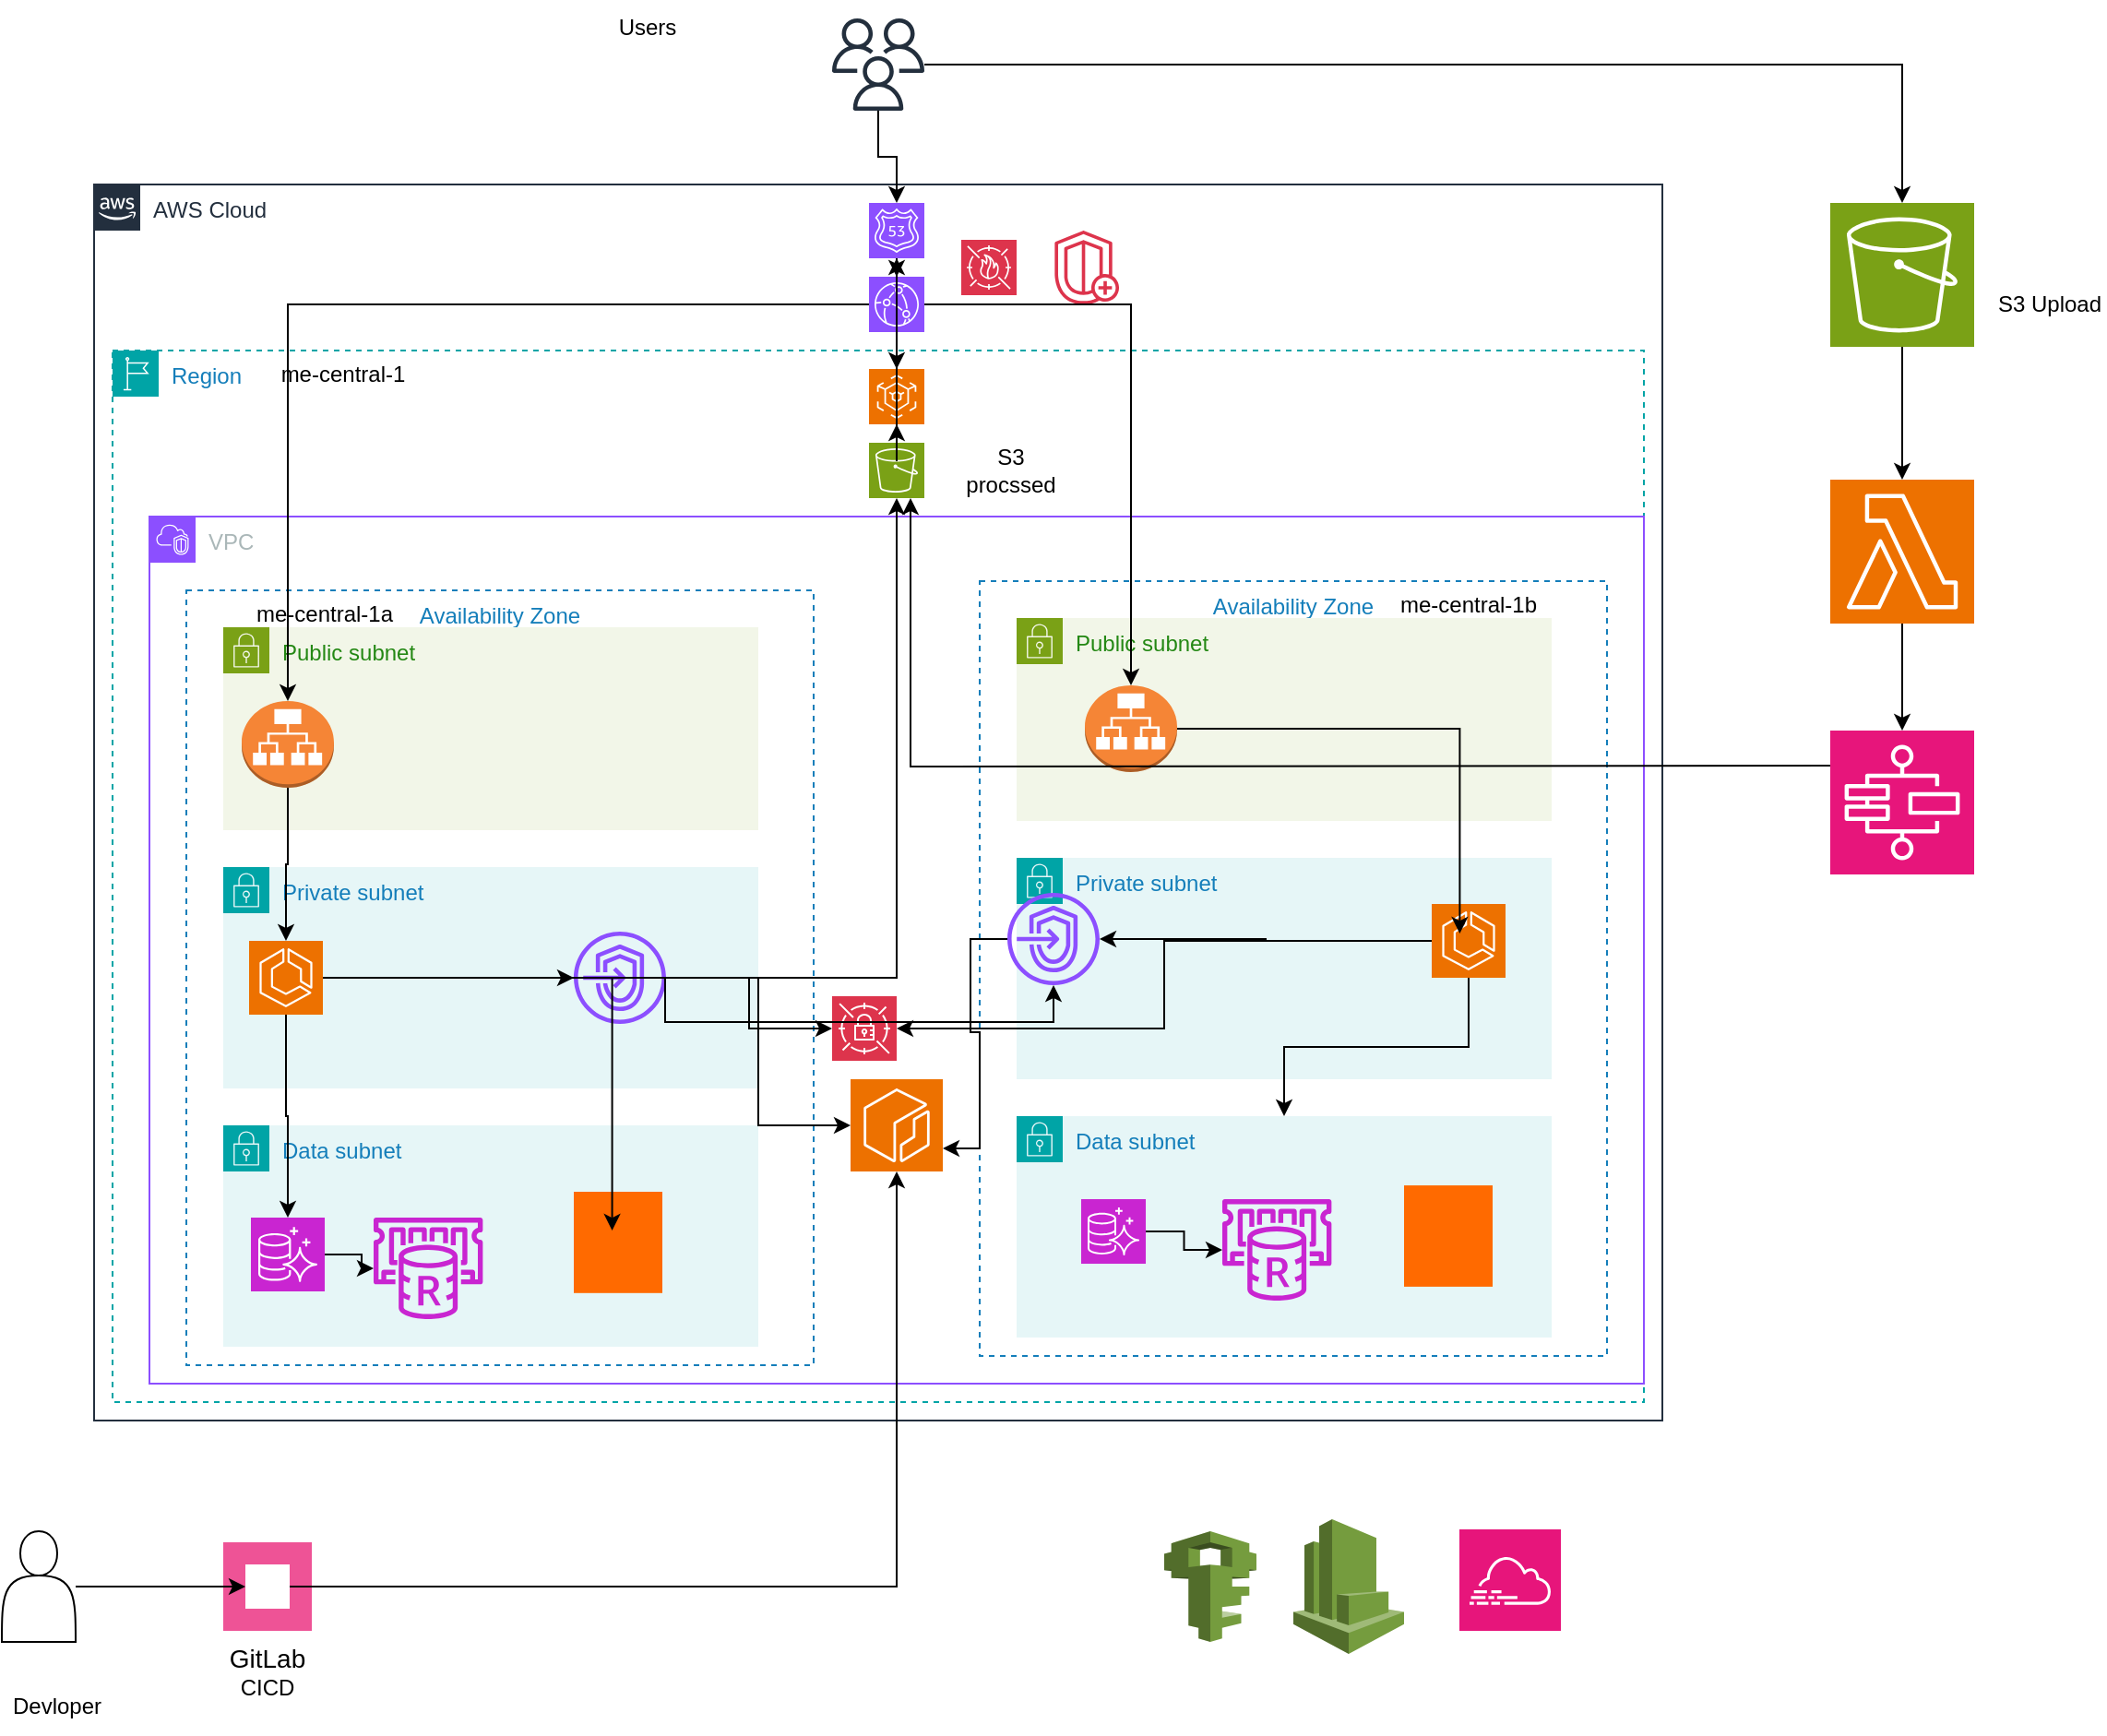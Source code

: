 <mxfile version="28.2.8">
  <diagram name="Page-1" id="UpN81aDYYnN6eFubDAG2">
    <mxGraphModel dx="1464" dy="1813" grid="1" gridSize="10" guides="1" tooltips="1" connect="1" arrows="1" fold="1" page="1" pageScale="1" pageWidth="827" pageHeight="1169" math="0" shadow="0">
      <root>
        <mxCell id="0" />
        <mxCell id="1" parent="0" />
        <mxCell id="J9b9ffw1byCQ_syawlXo-1" value="AWS Cloud" style="points=[[0,0],[0.25,0],[0.5,0],[0.75,0],[1,0],[1,0.25],[1,0.5],[1,0.75],[1,1],[0.75,1],[0.5,1],[0.25,1],[0,1],[0,0.75],[0,0.5],[0,0.25]];outlineConnect=0;gradientColor=none;html=1;whiteSpace=wrap;fontSize=12;fontStyle=0;container=1;pointerEvents=0;collapsible=0;recursiveResize=0;shape=mxgraph.aws4.group;grIcon=mxgraph.aws4.group_aws_cloud_alt;strokeColor=#232F3E;fillColor=none;verticalAlign=top;align=left;spacingLeft=30;fontColor=#232F3E;dashed=0;" parent="1" vertex="1">
          <mxGeometry x="300" y="-330" width="850" height="670" as="geometry" />
        </mxCell>
        <mxCell id="J9b9ffw1byCQ_syawlXo-26" value="Region" style="points=[[0,0],[0.25,0],[0.5,0],[0.75,0],[1,0],[1,0.25],[1,0.5],[1,0.75],[1,1],[0.75,1],[0.5,1],[0.25,1],[0,1],[0,0.75],[0,0.5],[0,0.25]];outlineConnect=0;gradientColor=none;html=1;whiteSpace=wrap;fontSize=12;fontStyle=0;container=1;pointerEvents=0;collapsible=0;recursiveResize=0;shape=mxgraph.aws4.group;grIcon=mxgraph.aws4.group_region;strokeColor=#00A4A6;fillColor=none;verticalAlign=top;align=left;spacingLeft=30;fontColor=#147EBA;dashed=1;" parent="J9b9ffw1byCQ_syawlXo-1" vertex="1">
          <mxGeometry x="10" y="90" width="830" height="570" as="geometry" />
        </mxCell>
        <mxCell id="J9b9ffw1byCQ_syawlXo-59" value="me-central-1&lt;div&gt;&lt;br&gt;&lt;/div&gt;" style="text;html=1;whiteSpace=wrap;strokeColor=none;fillColor=none;align=center;verticalAlign=middle;rounded=0;" parent="J9b9ffw1byCQ_syawlXo-26" vertex="1">
          <mxGeometry x="70" y="10" width="110" height="20" as="geometry" />
        </mxCell>
        <mxCell id="RQcEq1DR51hOP8zT2-xa-84" value="S3 procssed" style="text;html=1;whiteSpace=wrap;strokeColor=none;fillColor=none;align=center;verticalAlign=middle;rounded=0;" vertex="1" parent="J9b9ffw1byCQ_syawlXo-26">
          <mxGeometry x="457" y="50" width="60" height="30" as="geometry" />
        </mxCell>
        <mxCell id="RQcEq1DR51hOP8zT2-xa-17" value="VPC" style="points=[[0,0],[0.25,0],[0.5,0],[0.75,0],[1,0],[1,0.25],[1,0.5],[1,0.75],[1,1],[0.75,1],[0.5,1],[0.25,1],[0,1],[0,0.75],[0,0.5],[0,0.25]];outlineConnect=0;gradientColor=none;html=1;whiteSpace=wrap;fontSize=12;fontStyle=0;container=1;pointerEvents=0;collapsible=0;recursiveResize=0;shape=mxgraph.aws4.group;grIcon=mxgraph.aws4.group_vpc2;strokeColor=#8C4FFF;fillColor=none;verticalAlign=top;align=left;spacingLeft=30;fontColor=#AAB7B8;dashed=0;" vertex="1" parent="J9b9ffw1byCQ_syawlXo-26">
          <mxGeometry x="20" y="90" width="810" height="470" as="geometry" />
        </mxCell>
        <mxCell id="RQcEq1DR51hOP8zT2-xa-3" value="Availability Zone" style="fillColor=none;strokeColor=#147EBA;dashed=1;verticalAlign=top;fontStyle=0;fontColor=#147EBA;whiteSpace=wrap;html=1;" vertex="1" parent="RQcEq1DR51hOP8zT2-xa-17">
          <mxGeometry x="20" y="40" width="340" height="420" as="geometry" />
        </mxCell>
        <mxCell id="RQcEq1DR51hOP8zT2-xa-5" value="me-central-1a&lt;div&gt;&lt;br&gt;&lt;/div&gt;" style="text;html=1;whiteSpace=wrap;strokeColor=none;fillColor=none;align=center;verticalAlign=middle;rounded=0;" vertex="1" parent="RQcEq1DR51hOP8zT2-xa-17">
          <mxGeometry x="40" y="50" width="110" height="20" as="geometry" />
        </mxCell>
        <mxCell id="RQcEq1DR51hOP8zT2-xa-8" value="Private subnet" style="points=[[0,0],[0.25,0],[0.5,0],[0.75,0],[1,0],[1,0.25],[1,0.5],[1,0.75],[1,1],[0.75,1],[0.5,1],[0.25,1],[0,1],[0,0.75],[0,0.5],[0,0.25]];outlineConnect=0;gradientColor=none;html=1;whiteSpace=wrap;fontSize=12;fontStyle=0;container=1;pointerEvents=0;collapsible=0;recursiveResize=0;shape=mxgraph.aws4.group;grIcon=mxgraph.aws4.group_security_group;grStroke=0;strokeColor=#00A4A6;fillColor=#E6F6F7;verticalAlign=top;align=left;spacingLeft=30;fontColor=#147EBA;dashed=0;" vertex="1" parent="RQcEq1DR51hOP8zT2-xa-17">
          <mxGeometry x="40" y="190" width="290" height="120" as="geometry" />
        </mxCell>
        <mxCell id="RQcEq1DR51hOP8zT2-xa-34" value="" style="sketch=0;points=[[0,0,0],[0.25,0,0],[0.5,0,0],[0.75,0,0],[1,0,0],[0,1,0],[0.25,1,0],[0.5,1,0],[0.75,1,0],[1,1,0],[0,0.25,0],[0,0.5,0],[0,0.75,0],[1,0.25,0],[1,0.5,0],[1,0.75,0]];outlineConnect=0;fontColor=#232F3E;fillColor=#ED7100;strokeColor=#ffffff;dashed=0;verticalLabelPosition=bottom;verticalAlign=top;align=center;html=1;fontSize=12;fontStyle=0;aspect=fixed;shape=mxgraph.aws4.resourceIcon;resIcon=mxgraph.aws4.ecs;" vertex="1" parent="RQcEq1DR51hOP8zT2-xa-8">
          <mxGeometry x="14" y="40" width="40" height="40" as="geometry" />
        </mxCell>
        <mxCell id="RQcEq1DR51hOP8zT2-xa-7" value="Public subnet" style="points=[[0,0],[0.25,0],[0.5,0],[0.75,0],[1,0],[1,0.25],[1,0.5],[1,0.75],[1,1],[0.75,1],[0.5,1],[0.25,1],[0,1],[0,0.75],[0,0.5],[0,0.25]];outlineConnect=0;gradientColor=none;html=1;whiteSpace=wrap;fontSize=12;fontStyle=0;container=1;pointerEvents=0;collapsible=0;recursiveResize=0;shape=mxgraph.aws4.group;grIcon=mxgraph.aws4.group_security_group;grStroke=0;strokeColor=#7AA116;fillColor=#F2F6E8;verticalAlign=top;align=left;spacingLeft=30;fontColor=#248814;dashed=0;" vertex="1" parent="RQcEq1DR51hOP8zT2-xa-17">
          <mxGeometry x="40" y="60" width="290" height="110" as="geometry" />
        </mxCell>
        <mxCell id="RQcEq1DR51hOP8zT2-xa-10" value="Data subnet&lt;div&gt;&lt;br&gt;&lt;/div&gt;" style="points=[[0,0],[0.25,0],[0.5,0],[0.75,0],[1,0],[1,0.25],[1,0.5],[1,0.75],[1,1],[0.75,1],[0.5,1],[0.25,1],[0,1],[0,0.75],[0,0.5],[0,0.25]];outlineConnect=0;gradientColor=none;html=1;whiteSpace=wrap;fontSize=12;fontStyle=0;container=1;pointerEvents=0;collapsible=0;recursiveResize=0;shape=mxgraph.aws4.group;grIcon=mxgraph.aws4.group_security_group;grStroke=0;strokeColor=#00A4A6;fillColor=#E6F6F7;verticalAlign=top;align=left;spacingLeft=30;fontColor=#147EBA;dashed=0;" vertex="1" parent="RQcEq1DR51hOP8zT2-xa-17">
          <mxGeometry x="40" y="330" width="290" height="120" as="geometry" />
        </mxCell>
        <mxCell id="RQcEq1DR51hOP8zT2-xa-38" value="" style="sketch=0;points=[[0,0,0],[0.25,0,0],[0.5,0,0],[0.75,0,0],[1,0,0],[0,1,0],[0.25,1,0],[0.5,1,0],[0.75,1,0],[1,1,0],[0,0.25,0],[0,0.5,0],[0,0.75,0],[1,0.25,0],[1,0.5,0],[1,0.75,0]];outlineConnect=0;fontColor=#232F3E;fillColor=#C925D1;strokeColor=#ffffff;dashed=0;verticalLabelPosition=bottom;verticalAlign=top;align=center;html=1;fontSize=12;fontStyle=0;aspect=fixed;shape=mxgraph.aws4.resourceIcon;resIcon=mxgraph.aws4.aurora;" vertex="1" parent="RQcEq1DR51hOP8zT2-xa-10">
          <mxGeometry x="15" y="50" width="40" height="40" as="geometry" />
        </mxCell>
        <mxCell id="RQcEq1DR51hOP8zT2-xa-66" value="" style="points=[];aspect=fixed;html=1;align=center;shadow=0;dashed=0;fillColor=#FF6A00;strokeColor=none;shape=mxgraph.alibaba_cloud.clickhouse;" vertex="1" parent="RQcEq1DR51hOP8zT2-xa-10">
          <mxGeometry x="190" y="36" width="48" height="54.9" as="geometry" />
        </mxCell>
        <mxCell id="RQcEq1DR51hOP8zT2-xa-6" value="me-central-1b&lt;div&gt;&lt;br&gt;&lt;/div&gt;" style="text;html=1;whiteSpace=wrap;strokeColor=none;fillColor=none;align=center;verticalAlign=middle;rounded=0;" vertex="1" parent="RQcEq1DR51hOP8zT2-xa-17">
          <mxGeometry x="660" y="45" width="110" height="20" as="geometry" />
        </mxCell>
        <mxCell id="RQcEq1DR51hOP8zT2-xa-11" value="Availability Zone" style="fillColor=none;strokeColor=#147EBA;dashed=1;verticalAlign=top;fontStyle=0;fontColor=#147EBA;whiteSpace=wrap;html=1;" vertex="1" parent="RQcEq1DR51hOP8zT2-xa-17">
          <mxGeometry x="450" y="35" width="340" height="420" as="geometry" />
        </mxCell>
        <mxCell id="RQcEq1DR51hOP8zT2-xa-12" value="&lt;div&gt;&lt;br&gt;&lt;/div&gt;" style="text;html=1;whiteSpace=wrap;strokeColor=none;fillColor=none;align=center;verticalAlign=middle;rounded=0;" vertex="1" parent="RQcEq1DR51hOP8zT2-xa-17">
          <mxGeometry x="470" y="45" width="110" height="20" as="geometry" />
        </mxCell>
        <mxCell id="RQcEq1DR51hOP8zT2-xa-13" value="Private subnet" style="points=[[0,0],[0.25,0],[0.5,0],[0.75,0],[1,0],[1,0.25],[1,0.5],[1,0.75],[1,1],[0.75,1],[0.5,1],[0.25,1],[0,1],[0,0.75],[0,0.5],[0,0.25]];outlineConnect=0;gradientColor=none;html=1;whiteSpace=wrap;fontSize=12;fontStyle=0;container=1;pointerEvents=0;collapsible=0;recursiveResize=0;shape=mxgraph.aws4.group;grIcon=mxgraph.aws4.group_security_group;grStroke=0;strokeColor=#00A4A6;fillColor=#E6F6F7;verticalAlign=top;align=left;spacingLeft=30;fontColor=#147EBA;dashed=0;" vertex="1" parent="RQcEq1DR51hOP8zT2-xa-17">
          <mxGeometry x="470" y="185" width="290" height="120" as="geometry" />
        </mxCell>
        <mxCell id="RQcEq1DR51hOP8zT2-xa-90" value="" style="sketch=0;points=[[0,0,0],[0.25,0,0],[0.5,0,0],[0.75,0,0],[1,0,0],[0,1,0],[0.25,1,0],[0.5,1,0],[0.75,1,0],[1,1,0],[0,0.25,0],[0,0.5,0],[0,0.75,0],[1,0.25,0],[1,0.5,0],[1,0.75,0]];outlineConnect=0;fontColor=#232F3E;fillColor=#ED7100;strokeColor=#ffffff;dashed=0;verticalLabelPosition=bottom;verticalAlign=top;align=center;html=1;fontSize=12;fontStyle=0;aspect=fixed;shape=mxgraph.aws4.resourceIcon;resIcon=mxgraph.aws4.ecs;" vertex="1" parent="RQcEq1DR51hOP8zT2-xa-13">
          <mxGeometry x="225" y="25" width="40" height="40" as="geometry" />
        </mxCell>
        <mxCell id="RQcEq1DR51hOP8zT2-xa-14" value="Public subnet" style="points=[[0,0],[0.25,0],[0.5,0],[0.75,0],[1,0],[1,0.25],[1,0.5],[1,0.75],[1,1],[0.75,1],[0.5,1],[0.25,1],[0,1],[0,0.75],[0,0.5],[0,0.25]];outlineConnect=0;gradientColor=none;html=1;whiteSpace=wrap;fontSize=12;fontStyle=0;container=1;pointerEvents=0;collapsible=0;recursiveResize=0;shape=mxgraph.aws4.group;grIcon=mxgraph.aws4.group_security_group;grStroke=0;strokeColor=#7AA116;fillColor=#F2F6E8;verticalAlign=top;align=left;spacingLeft=30;fontColor=#248814;dashed=0;" vertex="1" parent="RQcEq1DR51hOP8zT2-xa-17">
          <mxGeometry x="470" y="55" width="290" height="110" as="geometry" />
        </mxCell>
        <mxCell id="RQcEq1DR51hOP8zT2-xa-15" value="Data subnet&lt;div&gt;&lt;br&gt;&lt;/div&gt;" style="points=[[0,0],[0.25,0],[0.5,0],[0.75,0],[1,0],[1,0.25],[1,0.5],[1,0.75],[1,1],[0.75,1],[0.5,1],[0.25,1],[0,1],[0,0.75],[0,0.5],[0,0.25]];outlineConnect=0;gradientColor=none;html=1;whiteSpace=wrap;fontSize=12;fontStyle=0;container=1;pointerEvents=0;collapsible=0;recursiveResize=0;shape=mxgraph.aws4.group;grIcon=mxgraph.aws4.group_security_group;grStroke=0;strokeColor=#00A4A6;fillColor=#E6F6F7;verticalAlign=top;align=left;spacingLeft=30;fontColor=#147EBA;dashed=0;" vertex="1" parent="RQcEq1DR51hOP8zT2-xa-17">
          <mxGeometry x="470" y="325" width="290" height="120" as="geometry" />
        </mxCell>
        <mxCell id="RQcEq1DR51hOP8zT2-xa-91" value="" style="sketch=0;points=[[0,0,0],[0.25,0,0],[0.5,0,0],[0.75,0,0],[1,0,0],[0,1,0],[0.25,1,0],[0.5,1,0],[0.75,1,0],[1,1,0],[0,0.25,0],[0,0.5,0],[0,0.75,0],[1,0.25,0],[1,0.5,0],[1,0.75,0]];outlineConnect=0;fontColor=#232F3E;fillColor=#C925D1;strokeColor=#ffffff;dashed=0;verticalLabelPosition=bottom;verticalAlign=top;align=center;html=1;fontSize=12;fontStyle=0;aspect=fixed;shape=mxgraph.aws4.resourceIcon;resIcon=mxgraph.aws4.aurora;" vertex="1" parent="RQcEq1DR51hOP8zT2-xa-15">
          <mxGeometry x="35" y="45" width="35" height="35" as="geometry" />
        </mxCell>
        <mxCell id="RQcEq1DR51hOP8zT2-xa-93" value="" style="points=[];aspect=fixed;html=1;align=center;shadow=0;dashed=0;fillColor=#FF6A00;strokeColor=none;shape=mxgraph.alibaba_cloud.clickhouse;" vertex="1" parent="RQcEq1DR51hOP8zT2-xa-15">
          <mxGeometry x="210" y="37.55" width="48" height="54.9" as="geometry" />
        </mxCell>
        <mxCell id="RQcEq1DR51hOP8zT2-xa-37" value="" style="outlineConnect=0;dashed=0;verticalLabelPosition=bottom;verticalAlign=top;align=center;html=1;shape=mxgraph.aws3.application_load_balancer;fillColor=#F58536;gradientColor=none;" vertex="1" parent="RQcEq1DR51hOP8zT2-xa-17">
          <mxGeometry x="50" y="100" width="50" height="47" as="geometry" />
        </mxCell>
        <mxCell id="RQcEq1DR51hOP8zT2-xa-44" style="edgeStyle=orthogonalEdgeStyle;rounded=0;orthogonalLoop=1;jettySize=auto;html=1;entryX=0.5;entryY=0;entryDx=0;entryDy=0;entryPerimeter=0;" edge="1" parent="RQcEq1DR51hOP8zT2-xa-17" source="RQcEq1DR51hOP8zT2-xa-37" target="RQcEq1DR51hOP8zT2-xa-34">
          <mxGeometry relative="1" as="geometry" />
        </mxCell>
        <mxCell id="RQcEq1DR51hOP8zT2-xa-103" style="edgeStyle=orthogonalEdgeStyle;rounded=0;orthogonalLoop=1;jettySize=auto;html=1;" edge="1" parent="RQcEq1DR51hOP8zT2-xa-17" source="RQcEq1DR51hOP8zT2-xa-45" target="RQcEq1DR51hOP8zT2-xa-76">
          <mxGeometry relative="1" as="geometry" />
        </mxCell>
        <mxCell id="RQcEq1DR51hOP8zT2-xa-45" value="" style="sketch=0;outlineConnect=0;fontColor=#232F3E;gradientColor=none;fillColor=#8C4FFF;strokeColor=none;dashed=0;verticalLabelPosition=bottom;verticalAlign=top;align=center;html=1;fontSize=12;fontStyle=0;aspect=fixed;pointerEvents=1;shape=mxgraph.aws4.endpoints;" vertex="1" parent="RQcEq1DR51hOP8zT2-xa-17">
          <mxGeometry x="230" y="225" width="50" height="50" as="geometry" />
        </mxCell>
        <mxCell id="RQcEq1DR51hOP8zT2-xa-46" value="" style="edgeStyle=orthogonalEdgeStyle;rounded=0;orthogonalLoop=1;jettySize=auto;html=1;" edge="1" parent="RQcEq1DR51hOP8zT2-xa-17" source="RQcEq1DR51hOP8zT2-xa-34" target="RQcEq1DR51hOP8zT2-xa-38">
          <mxGeometry relative="1" as="geometry" />
        </mxCell>
        <mxCell id="RQcEq1DR51hOP8zT2-xa-47" style="edgeStyle=orthogonalEdgeStyle;rounded=0;orthogonalLoop=1;jettySize=auto;html=1;" edge="1" parent="RQcEq1DR51hOP8zT2-xa-17" source="RQcEq1DR51hOP8zT2-xa-34" target="RQcEq1DR51hOP8zT2-xa-45">
          <mxGeometry relative="1" as="geometry" />
        </mxCell>
        <mxCell id="RQcEq1DR51hOP8zT2-xa-63" value="" style="sketch=0;points=[[0,0,0],[0.25,0,0],[0.5,0,0],[0.75,0,0],[1,0,0],[0,1,0],[0.25,1,0],[0.5,1,0],[0.75,1,0],[1,1,0],[0,0.25,0],[0,0.5,0],[0,0.75,0],[1,0.25,0],[1,0.5,0],[1,0.75,0]];outlineConnect=0;fontColor=#232F3E;fillColor=#ED7100;strokeColor=#ffffff;dashed=0;verticalLabelPosition=bottom;verticalAlign=top;align=center;html=1;fontSize=12;fontStyle=0;aspect=fixed;shape=mxgraph.aws4.resourceIcon;resIcon=mxgraph.aws4.ecr;" vertex="1" parent="RQcEq1DR51hOP8zT2-xa-17">
          <mxGeometry x="380" y="305" width="50" height="50" as="geometry" />
        </mxCell>
        <mxCell id="RQcEq1DR51hOP8zT2-xa-64" style="edgeStyle=orthogonalEdgeStyle;rounded=0;orthogonalLoop=1;jettySize=auto;html=1;entryX=0;entryY=0.5;entryDx=0;entryDy=0;entryPerimeter=0;" edge="1" parent="RQcEq1DR51hOP8zT2-xa-17" source="RQcEq1DR51hOP8zT2-xa-45" target="RQcEq1DR51hOP8zT2-xa-63">
          <mxGeometry relative="1" as="geometry" />
        </mxCell>
        <mxCell id="RQcEq1DR51hOP8zT2-xa-65" value="" style="sketch=0;outlineConnect=0;fontColor=#232F3E;gradientColor=none;fillColor=#C925D1;strokeColor=none;dashed=0;verticalLabelPosition=bottom;verticalAlign=top;align=center;html=1;fontSize=12;fontStyle=0;aspect=fixed;pointerEvents=1;shape=mxgraph.aws4.elasticache_for_redis;" vertex="1" parent="RQcEq1DR51hOP8zT2-xa-17">
          <mxGeometry x="120" y="380" width="62.17" height="55" as="geometry" />
        </mxCell>
        <mxCell id="RQcEq1DR51hOP8zT2-xa-76" value="" style="sketch=0;points=[[0,0,0],[0.25,0,0],[0.5,0,0],[0.75,0,0],[1,0,0],[0,1,0],[0.25,1,0],[0.5,1,0],[0.75,1,0],[1,1,0],[0,0.25,0],[0,0.5,0],[0,0.75,0],[1,0.25,0],[1,0.5,0],[1,0.75,0]];outlineConnect=0;fontColor=#232F3E;fillColor=#DD344C;strokeColor=#ffffff;dashed=0;verticalLabelPosition=bottom;verticalAlign=top;align=center;html=1;fontSize=12;fontStyle=0;aspect=fixed;shape=mxgraph.aws4.resourceIcon;resIcon=mxgraph.aws4.secrets_manager;" vertex="1" parent="RQcEq1DR51hOP8zT2-xa-17">
          <mxGeometry x="370" y="260" width="35" height="35" as="geometry" />
        </mxCell>
        <mxCell id="RQcEq1DR51hOP8zT2-xa-89" value="" style="outlineConnect=0;dashed=0;verticalLabelPosition=bottom;verticalAlign=top;align=center;html=1;shape=mxgraph.aws3.application_load_balancer;fillColor=#F58536;gradientColor=none;" vertex="1" parent="RQcEq1DR51hOP8zT2-xa-17">
          <mxGeometry x="507" y="91.5" width="50" height="47" as="geometry" />
        </mxCell>
        <mxCell id="RQcEq1DR51hOP8zT2-xa-92" value="" style="sketch=0;outlineConnect=0;fontColor=#232F3E;gradientColor=none;fillColor=#C925D1;strokeColor=none;dashed=0;verticalLabelPosition=bottom;verticalAlign=top;align=center;html=1;fontSize=12;fontStyle=0;aspect=fixed;pointerEvents=1;shape=mxgraph.aws4.elasticache_for_redis;" vertex="1" parent="RQcEq1DR51hOP8zT2-xa-17">
          <mxGeometry x="580" y="370" width="62.17" height="55" as="geometry" />
        </mxCell>
        <mxCell id="RQcEq1DR51hOP8zT2-xa-95" style="edgeStyle=orthogonalEdgeStyle;rounded=0;orthogonalLoop=1;jettySize=auto;html=1;entryX=0.38;entryY=0.401;entryDx=0;entryDy=0;entryPerimeter=0;" edge="1" parent="RQcEq1DR51hOP8zT2-xa-17" source="RQcEq1DR51hOP8zT2-xa-89" target="RQcEq1DR51hOP8zT2-xa-90">
          <mxGeometry relative="1" as="geometry" />
        </mxCell>
        <mxCell id="RQcEq1DR51hOP8zT2-xa-104" style="edgeStyle=orthogonalEdgeStyle;rounded=0;orthogonalLoop=1;jettySize=auto;html=1;entryX=1;entryY=0.5;entryDx=0;entryDy=0;entryPerimeter=0;" edge="1" parent="RQcEq1DR51hOP8zT2-xa-17" source="RQcEq1DR51hOP8zT2-xa-90" target="RQcEq1DR51hOP8zT2-xa-76">
          <mxGeometry relative="1" as="geometry" />
        </mxCell>
        <mxCell id="RQcEq1DR51hOP8zT2-xa-109" style="edgeStyle=orthogonalEdgeStyle;rounded=0;orthogonalLoop=1;jettySize=auto;html=1;" edge="1" parent="RQcEq1DR51hOP8zT2-xa-17" source="RQcEq1DR51hOP8zT2-xa-91" target="RQcEq1DR51hOP8zT2-xa-92">
          <mxGeometry relative="1" as="geometry" />
        </mxCell>
        <mxCell id="RQcEq1DR51hOP8zT2-xa-110" style="edgeStyle=orthogonalEdgeStyle;rounded=0;orthogonalLoop=1;jettySize=auto;html=1;" edge="1" parent="RQcEq1DR51hOP8zT2-xa-17" source="RQcEq1DR51hOP8zT2-xa-38" target="RQcEq1DR51hOP8zT2-xa-65">
          <mxGeometry relative="1" as="geometry" />
        </mxCell>
        <mxCell id="RQcEq1DR51hOP8zT2-xa-117" style="edgeStyle=orthogonalEdgeStyle;rounded=0;orthogonalLoop=1;jettySize=auto;html=1;" edge="1" parent="RQcEq1DR51hOP8zT2-xa-17" source="RQcEq1DR51hOP8zT2-xa-90" target="RQcEq1DR51hOP8zT2-xa-15">
          <mxGeometry relative="1" as="geometry" />
        </mxCell>
        <mxCell id="RQcEq1DR51hOP8zT2-xa-112" value="" style="sketch=0;outlineConnect=0;fontColor=#232F3E;gradientColor=none;fillColor=#8C4FFF;strokeColor=none;dashed=0;verticalLabelPosition=bottom;verticalAlign=top;align=center;html=1;fontSize=12;fontStyle=0;aspect=fixed;pointerEvents=1;shape=mxgraph.aws4.endpoints;" vertex="1" parent="RQcEq1DR51hOP8zT2-xa-17">
          <mxGeometry x="465" y="204" width="50" height="50" as="geometry" />
        </mxCell>
        <mxCell id="RQcEq1DR51hOP8zT2-xa-113" value="" style="edgeStyle=orthogonalEdgeStyle;rounded=0;orthogonalLoop=1;jettySize=auto;html=1;" edge="1" parent="RQcEq1DR51hOP8zT2-xa-17" source="RQcEq1DR51hOP8zT2-xa-90" target="RQcEq1DR51hOP8zT2-xa-112">
          <mxGeometry relative="1" as="geometry" />
        </mxCell>
        <mxCell id="RQcEq1DR51hOP8zT2-xa-115" value="" style="edgeStyle=orthogonalEdgeStyle;rounded=0;orthogonalLoop=1;jettySize=auto;html=1;entryX=0.5;entryY=1;entryDx=0;entryDy=0;entryPerimeter=0;" edge="1" parent="RQcEq1DR51hOP8zT2-xa-17" source="RQcEq1DR51hOP8zT2-xa-34" target="RQcEq1DR51hOP8zT2-xa-112">
          <mxGeometry relative="1" as="geometry">
            <mxPoint x="94" y="250" as="sourcePoint" />
            <mxPoint x="960" y="254" as="targetPoint" />
          </mxGeometry>
        </mxCell>
        <mxCell id="RQcEq1DR51hOP8zT2-xa-116" style="edgeStyle=orthogonalEdgeStyle;rounded=0;orthogonalLoop=1;jettySize=auto;html=1;entryX=1;entryY=0.75;entryDx=0;entryDy=0;entryPerimeter=0;" edge="1" parent="RQcEq1DR51hOP8zT2-xa-17" source="RQcEq1DR51hOP8zT2-xa-112" target="RQcEq1DR51hOP8zT2-xa-63">
          <mxGeometry relative="1" as="geometry" />
        </mxCell>
        <mxCell id="RQcEq1DR51hOP8zT2-xa-140" style="edgeStyle=orthogonalEdgeStyle;rounded=0;orthogonalLoop=1;jettySize=auto;html=1;entryX=0.433;entryY=0.383;entryDx=0;entryDy=0;entryPerimeter=0;" edge="1" parent="RQcEq1DR51hOP8zT2-xa-17" source="RQcEq1DR51hOP8zT2-xa-34" target="RQcEq1DR51hOP8zT2-xa-66">
          <mxGeometry relative="1" as="geometry" />
        </mxCell>
        <mxCell id="RQcEq1DR51hOP8zT2-xa-39" value="" style="sketch=0;points=[[0,0,0],[0.25,0,0],[0.5,0,0],[0.75,0,0],[1,0,0],[0,1,0],[0.25,1,0],[0.5,1,0],[0.75,1,0],[1,1,0],[0,0.25,0],[0,0.5,0],[0,0.75,0],[1,0.25,0],[1,0.5,0],[1,0.75,0]];outlineConnect=0;fontColor=#232F3E;fillColor=#7AA116;strokeColor=#ffffff;dashed=0;verticalLabelPosition=bottom;verticalAlign=top;align=center;html=1;fontSize=12;fontStyle=0;aspect=fixed;shape=mxgraph.aws4.resourceIcon;resIcon=mxgraph.aws4.s3;" vertex="1" parent="J9b9ffw1byCQ_syawlXo-26">
          <mxGeometry x="410" y="50" width="30" height="30" as="geometry" />
        </mxCell>
        <mxCell id="RQcEq1DR51hOP8zT2-xa-49" style="edgeStyle=orthogonalEdgeStyle;rounded=0;orthogonalLoop=1;jettySize=auto;html=1;" edge="1" parent="J9b9ffw1byCQ_syawlXo-26" source="RQcEq1DR51hOP8zT2-xa-45" target="RQcEq1DR51hOP8zT2-xa-39">
          <mxGeometry relative="1" as="geometry">
            <mxPoint x="430.059" y="100" as="targetPoint" />
          </mxGeometry>
        </mxCell>
        <mxCell id="RQcEq1DR51hOP8zT2-xa-134" value="" style="sketch=0;points=[[0,0,0],[0.25,0,0],[0.5,0,0],[0.75,0,0],[1,0,0],[0,1,0],[0.25,1,0],[0.5,1,0],[0.75,1,0],[1,1,0],[0,0.25,0],[0,0.5,0],[0,0.75,0],[1,0.25,0],[1,0.5,0],[1,0.75,0]];outlineConnect=0;fontColor=#232F3E;fillColor=#ED7100;strokeColor=#ffffff;dashed=0;verticalLabelPosition=bottom;verticalAlign=top;align=center;html=1;fontSize=12;fontStyle=0;aspect=fixed;shape=mxgraph.aws4.resourceIcon;resIcon=mxgraph.aws4.elemental_mediaconvert;" vertex="1" parent="J9b9ffw1byCQ_syawlXo-26">
          <mxGeometry x="410" y="10" width="30" height="30" as="geometry" />
        </mxCell>
        <mxCell id="RQcEq1DR51hOP8zT2-xa-138" style="edgeStyle=orthogonalEdgeStyle;rounded=0;orthogonalLoop=1;jettySize=auto;html=1;entryX=0.5;entryY=1;entryDx=0;entryDy=0;entryPerimeter=0;" edge="1" parent="J9b9ffw1byCQ_syawlXo-26" source="RQcEq1DR51hOP8zT2-xa-39" target="RQcEq1DR51hOP8zT2-xa-134">
          <mxGeometry relative="1" as="geometry" />
        </mxCell>
        <mxCell id="RQcEq1DR51hOP8zT2-xa-135" value="" style="edgeStyle=orthogonalEdgeStyle;rounded=0;orthogonalLoop=1;jettySize=auto;html=1;" edge="1" parent="J9b9ffw1byCQ_syawlXo-1" source="RQcEq1DR51hOP8zT2-xa-20" target="RQcEq1DR51hOP8zT2-xa-134">
          <mxGeometry relative="1" as="geometry" />
        </mxCell>
        <mxCell id="RQcEq1DR51hOP8zT2-xa-20" value="" style="sketch=0;points=[[0,0,0],[0.25,0,0],[0.5,0,0],[0.75,0,0],[1,0,0],[0,1,0],[0.25,1,0],[0.5,1,0],[0.75,1,0],[1,1,0],[0,0.25,0],[0,0.5,0],[0,0.75,0],[1,0.25,0],[1,0.5,0],[1,0.75,0]];outlineConnect=0;fontColor=#232F3E;fillColor=#8C4FFF;strokeColor=#ffffff;dashed=0;verticalLabelPosition=bottom;verticalAlign=top;align=center;html=1;fontSize=12;fontStyle=0;aspect=fixed;shape=mxgraph.aws4.resourceIcon;resIcon=mxgraph.aws4.cloudfront;" vertex="1" parent="J9b9ffw1byCQ_syawlXo-1">
          <mxGeometry x="420" y="50" width="30" height="30" as="geometry" />
        </mxCell>
        <mxCell id="RQcEq1DR51hOP8zT2-xa-21" value="" style="sketch=0;points=[[0,0,0],[0.25,0,0],[0.5,0,0],[0.75,0,0],[1,0,0],[0,1,0],[0.25,1,0],[0.5,1,0],[0.75,1,0],[1,1,0],[0,0.25,0],[0,0.5,0],[0,0.75,0],[1,0.25,0],[1,0.5,0],[1,0.75,0]];outlineConnect=0;fontColor=#232F3E;fillColor=#DD344C;strokeColor=#ffffff;dashed=0;verticalLabelPosition=bottom;verticalAlign=top;align=center;html=1;fontSize=12;fontStyle=0;aspect=fixed;shape=mxgraph.aws4.resourceIcon;resIcon=mxgraph.aws4.waf;" vertex="1" parent="J9b9ffw1byCQ_syawlXo-1">
          <mxGeometry x="470" y="30" width="30" height="30" as="geometry" />
        </mxCell>
        <mxCell id="RQcEq1DR51hOP8zT2-xa-23" value="" style="sketch=0;outlineConnect=0;fontColor=#232F3E;gradientColor=none;fillColor=#DD344C;strokeColor=none;dashed=0;verticalLabelPosition=bottom;verticalAlign=top;align=center;html=1;fontSize=12;fontStyle=0;aspect=fixed;pointerEvents=1;shape=mxgraph.aws4.shield_shield_advanced;" vertex="1" parent="J9b9ffw1byCQ_syawlXo-1">
          <mxGeometry x="520" y="25" width="35.89" height="40" as="geometry" />
        </mxCell>
        <mxCell id="RQcEq1DR51hOP8zT2-xa-32" style="edgeStyle=orthogonalEdgeStyle;rounded=0;orthogonalLoop=1;jettySize=auto;html=1;" edge="1" parent="J9b9ffw1byCQ_syawlXo-1" source="RQcEq1DR51hOP8zT2-xa-25" target="RQcEq1DR51hOP8zT2-xa-20">
          <mxGeometry relative="1" as="geometry" />
        </mxCell>
        <mxCell id="RQcEq1DR51hOP8zT2-xa-25" value="" style="sketch=0;points=[[0,0,0],[0.25,0,0],[0.5,0,0],[0.75,0,0],[1,0,0],[0,1,0],[0.25,1,0],[0.5,1,0],[0.75,1,0],[1,1,0],[0,0.25,0],[0,0.5,0],[0,0.75,0],[1,0.25,0],[1,0.5,0],[1,0.75,0]];outlineConnect=0;fontColor=#232F3E;fillColor=#8C4FFF;strokeColor=#ffffff;dashed=0;verticalLabelPosition=bottom;verticalAlign=top;align=center;html=1;fontSize=12;fontStyle=0;aspect=fixed;shape=mxgraph.aws4.resourceIcon;resIcon=mxgraph.aws4.route_53;" vertex="1" parent="J9b9ffw1byCQ_syawlXo-1">
          <mxGeometry x="420" y="10" width="30" height="30" as="geometry" />
        </mxCell>
        <mxCell id="RQcEq1DR51hOP8zT2-xa-42" style="edgeStyle=orthogonalEdgeStyle;rounded=0;orthogonalLoop=1;jettySize=auto;html=1;" edge="1" parent="J9b9ffw1byCQ_syawlXo-1" source="RQcEq1DR51hOP8zT2-xa-20" target="RQcEq1DR51hOP8zT2-xa-37">
          <mxGeometry relative="1" as="geometry" />
        </mxCell>
        <mxCell id="RQcEq1DR51hOP8zT2-xa-94" style="edgeStyle=orthogonalEdgeStyle;rounded=0;orthogonalLoop=1;jettySize=auto;html=1;entryX=0.5;entryY=0;entryDx=0;entryDy=0;entryPerimeter=0;" edge="1" parent="J9b9ffw1byCQ_syawlXo-1" source="RQcEq1DR51hOP8zT2-xa-20" target="RQcEq1DR51hOP8zT2-xa-89">
          <mxGeometry relative="1" as="geometry" />
        </mxCell>
        <mxCell id="RQcEq1DR51hOP8zT2-xa-139" value="" style="edgeStyle=orthogonalEdgeStyle;rounded=0;orthogonalLoop=1;jettySize=auto;html=1;" edge="1" parent="J9b9ffw1byCQ_syawlXo-1" source="RQcEq1DR51hOP8zT2-xa-39" target="RQcEq1DR51hOP8zT2-xa-25">
          <mxGeometry relative="1" as="geometry" />
        </mxCell>
        <mxCell id="RQcEq1DR51hOP8zT2-xa-30" value="" style="edgeStyle=orthogonalEdgeStyle;rounded=0;orthogonalLoop=1;jettySize=auto;html=1;" edge="1" parent="1" source="RQcEq1DR51hOP8zT2-xa-26" target="RQcEq1DR51hOP8zT2-xa-25">
          <mxGeometry relative="1" as="geometry" />
        </mxCell>
        <mxCell id="RQcEq1DR51hOP8zT2-xa-26" value="" style="sketch=0;outlineConnect=0;fontColor=#232F3E;gradientColor=none;fillColor=#232F3D;strokeColor=none;dashed=0;verticalLabelPosition=bottom;verticalAlign=top;align=center;html=1;fontSize=12;fontStyle=0;aspect=fixed;pointerEvents=1;shape=mxgraph.aws4.users;" vertex="1" parent="1">
          <mxGeometry x="700" y="-420" width="50" height="50" as="geometry" />
        </mxCell>
        <mxCell id="RQcEq1DR51hOP8zT2-xa-71" value="" style="edgeStyle=orthogonalEdgeStyle;rounded=0;orthogonalLoop=1;jettySize=auto;html=1;" edge="1" parent="1" source="RQcEq1DR51hOP8zT2-xa-67" target="RQcEq1DR51hOP8zT2-xa-68">
          <mxGeometry relative="1" as="geometry" />
        </mxCell>
        <mxCell id="RQcEq1DR51hOP8zT2-xa-67" value="" style="sketch=0;points=[[0,0,0],[0.25,0,0],[0.5,0,0],[0.75,0,0],[1,0,0],[0,1,0],[0.25,1,0],[0.5,1,0],[0.75,1,0],[1,1,0],[0,0.25,0],[0,0.5,0],[0,0.75,0],[1,0.25,0],[1,0.5,0],[1,0.75,0]];outlineConnect=0;fontColor=#232F3E;fillColor=#7AA116;strokeColor=#ffffff;dashed=0;verticalLabelPosition=bottom;verticalAlign=top;align=center;html=1;fontSize=12;fontStyle=0;aspect=fixed;shape=mxgraph.aws4.resourceIcon;resIcon=mxgraph.aws4.s3;" vertex="1" parent="1">
          <mxGeometry x="1241" y="-320" width="78" height="78" as="geometry" />
        </mxCell>
        <mxCell id="RQcEq1DR51hOP8zT2-xa-72" value="" style="edgeStyle=orthogonalEdgeStyle;rounded=0;orthogonalLoop=1;jettySize=auto;html=1;" edge="1" parent="1" source="RQcEq1DR51hOP8zT2-xa-68" target="RQcEq1DR51hOP8zT2-xa-69">
          <mxGeometry relative="1" as="geometry" />
        </mxCell>
        <mxCell id="RQcEq1DR51hOP8zT2-xa-68" value="" style="sketch=0;points=[[0,0,0],[0.25,0,0],[0.5,0,0],[0.75,0,0],[1,0,0],[0,1,0],[0.25,1,0],[0.5,1,0],[0.75,1,0],[1,1,0],[0,0.25,0],[0,0.5,0],[0,0.75,0],[1,0.25,0],[1,0.5,0],[1,0.75,0]];outlineConnect=0;fontColor=#232F3E;fillColor=#ED7100;strokeColor=#ffffff;dashed=0;verticalLabelPosition=bottom;verticalAlign=top;align=center;html=1;fontSize=12;fontStyle=0;aspect=fixed;shape=mxgraph.aws4.resourceIcon;resIcon=mxgraph.aws4.lambda;" vertex="1" parent="1">
          <mxGeometry x="1241" y="-170" width="78" height="78" as="geometry" />
        </mxCell>
        <mxCell id="RQcEq1DR51hOP8zT2-xa-69" value="" style="sketch=0;points=[[0,0,0],[0.25,0,0],[0.5,0,0],[0.75,0,0],[1,0,0],[0,1,0],[0.25,1,0],[0.5,1,0],[0.75,1,0],[1,1,0],[0,0.25,0],[0,0.5,0],[0,0.75,0],[1,0.25,0],[1,0.5,0],[1,0.75,0]];outlineConnect=0;fontColor=#232F3E;fillColor=#E7157B;strokeColor=#ffffff;dashed=0;verticalLabelPosition=bottom;verticalAlign=top;align=center;html=1;fontSize=12;fontStyle=0;aspect=fixed;shape=mxgraph.aws4.resourceIcon;resIcon=mxgraph.aws4.step_functions;" vertex="1" parent="1">
          <mxGeometry x="1241" y="-34" width="78" height="78" as="geometry" />
        </mxCell>
        <mxCell id="RQcEq1DR51hOP8zT2-xa-70" style="edgeStyle=orthogonalEdgeStyle;rounded=0;orthogonalLoop=1;jettySize=auto;html=1;entryX=0.5;entryY=0;entryDx=0;entryDy=0;entryPerimeter=0;" edge="1" parent="1" source="RQcEq1DR51hOP8zT2-xa-26" target="RQcEq1DR51hOP8zT2-xa-67">
          <mxGeometry relative="1" as="geometry" />
        </mxCell>
        <mxCell id="RQcEq1DR51hOP8zT2-xa-77" value="GitLab" style="shape=rect;fillColor=#EE5396;aspect=fixed;resizable=0;labelPosition=center;verticalLabelPosition=bottom;align=center;verticalAlign=top;strokeColor=none;fontSize=14;" vertex="1" parent="1">
          <mxGeometry x="370" y="406" width="48" height="48" as="geometry" />
        </mxCell>
        <mxCell id="RQcEq1DR51hOP8zT2-xa-78" value="" style="fillColor=#ffffff;strokeColor=none;dashed=0;outlineConnect=0;html=1;labelPosition=center;verticalLabelPosition=bottom;verticalAlign=top;part=1;movable=0;resizable=0;rotatable=0;shape=mxgraph.ibm_cloud.logo--gitlab" vertex="1" parent="RQcEq1DR51hOP8zT2-xa-77">
          <mxGeometry width="24" height="24" relative="1" as="geometry">
            <mxPoint x="12" y="12" as="offset" />
          </mxGeometry>
        </mxCell>
        <mxCell id="RQcEq1DR51hOP8zT2-xa-81" value="" style="edgeStyle=orthogonalEdgeStyle;rounded=0;orthogonalLoop=1;jettySize=auto;html=1;" edge="1" parent="1" source="RQcEq1DR51hOP8zT2-xa-80" target="RQcEq1DR51hOP8zT2-xa-78">
          <mxGeometry relative="1" as="geometry" />
        </mxCell>
        <mxCell id="RQcEq1DR51hOP8zT2-xa-80" value="" style="shape=actor;whiteSpace=wrap;html=1;" vertex="1" parent="1">
          <mxGeometry x="250" y="400" width="40" height="60" as="geometry" />
        </mxCell>
        <mxCell id="RQcEq1DR51hOP8zT2-xa-82" style="edgeStyle=orthogonalEdgeStyle;rounded=0;orthogonalLoop=1;jettySize=auto;html=1;entryX=0.5;entryY=1;entryDx=0;entryDy=0;entryPerimeter=0;" edge="1" parent="1" source="RQcEq1DR51hOP8zT2-xa-78" target="RQcEq1DR51hOP8zT2-xa-63">
          <mxGeometry relative="1" as="geometry" />
        </mxCell>
        <mxCell id="RQcEq1DR51hOP8zT2-xa-85" value="S3 Upload" style="text;html=1;whiteSpace=wrap;strokeColor=none;fillColor=none;align=center;verticalAlign=middle;rounded=0;" vertex="1" parent="1">
          <mxGeometry x="1330" y="-280" width="60" height="30" as="geometry" />
        </mxCell>
        <mxCell id="RQcEq1DR51hOP8zT2-xa-87" value="Users" style="text;html=1;whiteSpace=wrap;strokeColor=none;fillColor=none;align=center;verticalAlign=middle;rounded=0;" vertex="1" parent="1">
          <mxGeometry x="570" y="-430" width="60" height="30" as="geometry" />
        </mxCell>
        <mxCell id="RQcEq1DR51hOP8zT2-xa-98" value="" style="outlineConnect=0;dashed=0;verticalLabelPosition=bottom;verticalAlign=top;align=center;html=1;shape=mxgraph.aws3.iam;fillColor=#759C3E;gradientColor=none;" vertex="1" parent="1">
          <mxGeometry x="880" y="400" width="50" height="60" as="geometry" />
        </mxCell>
        <mxCell id="RQcEq1DR51hOP8zT2-xa-99" value="" style="outlineConnect=0;dashed=0;verticalLabelPosition=bottom;verticalAlign=top;align=center;html=1;shape=mxgraph.aws3.cloudwatch;fillColor=#759C3E;gradientColor=none;" vertex="1" parent="1">
          <mxGeometry x="950" y="393.5" width="60" height="73" as="geometry" />
        </mxCell>
        <mxCell id="RQcEq1DR51hOP8zT2-xa-100" value="" style="sketch=0;points=[[0,0,0],[0.25,0,0],[0.5,0,0],[0.75,0,0],[1,0,0],[0,1,0],[0.25,1,0],[0.5,1,0],[0.75,1,0],[1,1,0],[0,0.25,0],[0,0.5,0],[0,0.75,0],[1,0.25,0],[1,0.5,0],[1,0.75,0]];points=[[0,0,0],[0.25,0,0],[0.5,0,0],[0.75,0,0],[1,0,0],[0,1,0],[0.25,1,0],[0.5,1,0],[0.75,1,0],[1,1,0],[0,0.25,0],[0,0.5,0],[0,0.75,0],[1,0.25,0],[1,0.5,0],[1,0.75,0]];outlineConnect=0;fontColor=#232F3E;fillColor=#E7157B;strokeColor=#ffffff;dashed=0;verticalLabelPosition=bottom;verticalAlign=top;align=center;html=1;fontSize=12;fontStyle=0;aspect=fixed;shape=mxgraph.aws4.resourceIcon;resIcon=mxgraph.aws4.cloudtrail;" vertex="1" parent="1">
          <mxGeometry x="1040" y="399" width="55" height="55" as="geometry" />
        </mxCell>
        <mxCell id="RQcEq1DR51hOP8zT2-xa-124" value="Devloper" style="text;html=1;whiteSpace=wrap;strokeColor=none;fillColor=none;align=center;verticalAlign=middle;rounded=0;" vertex="1" parent="1">
          <mxGeometry x="250" y="480" width="60" height="30" as="geometry" />
        </mxCell>
        <mxCell id="RQcEq1DR51hOP8zT2-xa-125" value="CICD" style="text;html=1;whiteSpace=wrap;strokeColor=none;fillColor=none;align=center;verticalAlign=middle;rounded=0;" vertex="1" parent="1">
          <mxGeometry x="364" y="470" width="60" height="30" as="geometry" />
        </mxCell>
        <mxCell id="RQcEq1DR51hOP8zT2-xa-133" value="" style="edgeStyle=orthogonalEdgeStyle;rounded=0;orthogonalLoop=1;jettySize=auto;html=1;entryX=0.75;entryY=1;entryDx=0;entryDy=0;entryPerimeter=0;" edge="1" parent="1" target="RQcEq1DR51hOP8zT2-xa-39">
          <mxGeometry relative="1" as="geometry">
            <mxPoint x="1241" y="-15" as="sourcePoint" />
            <mxPoint x="740" y="-220" as="targetPoint" />
          </mxGeometry>
        </mxCell>
      </root>
    </mxGraphModel>
  </diagram>
</mxfile>
